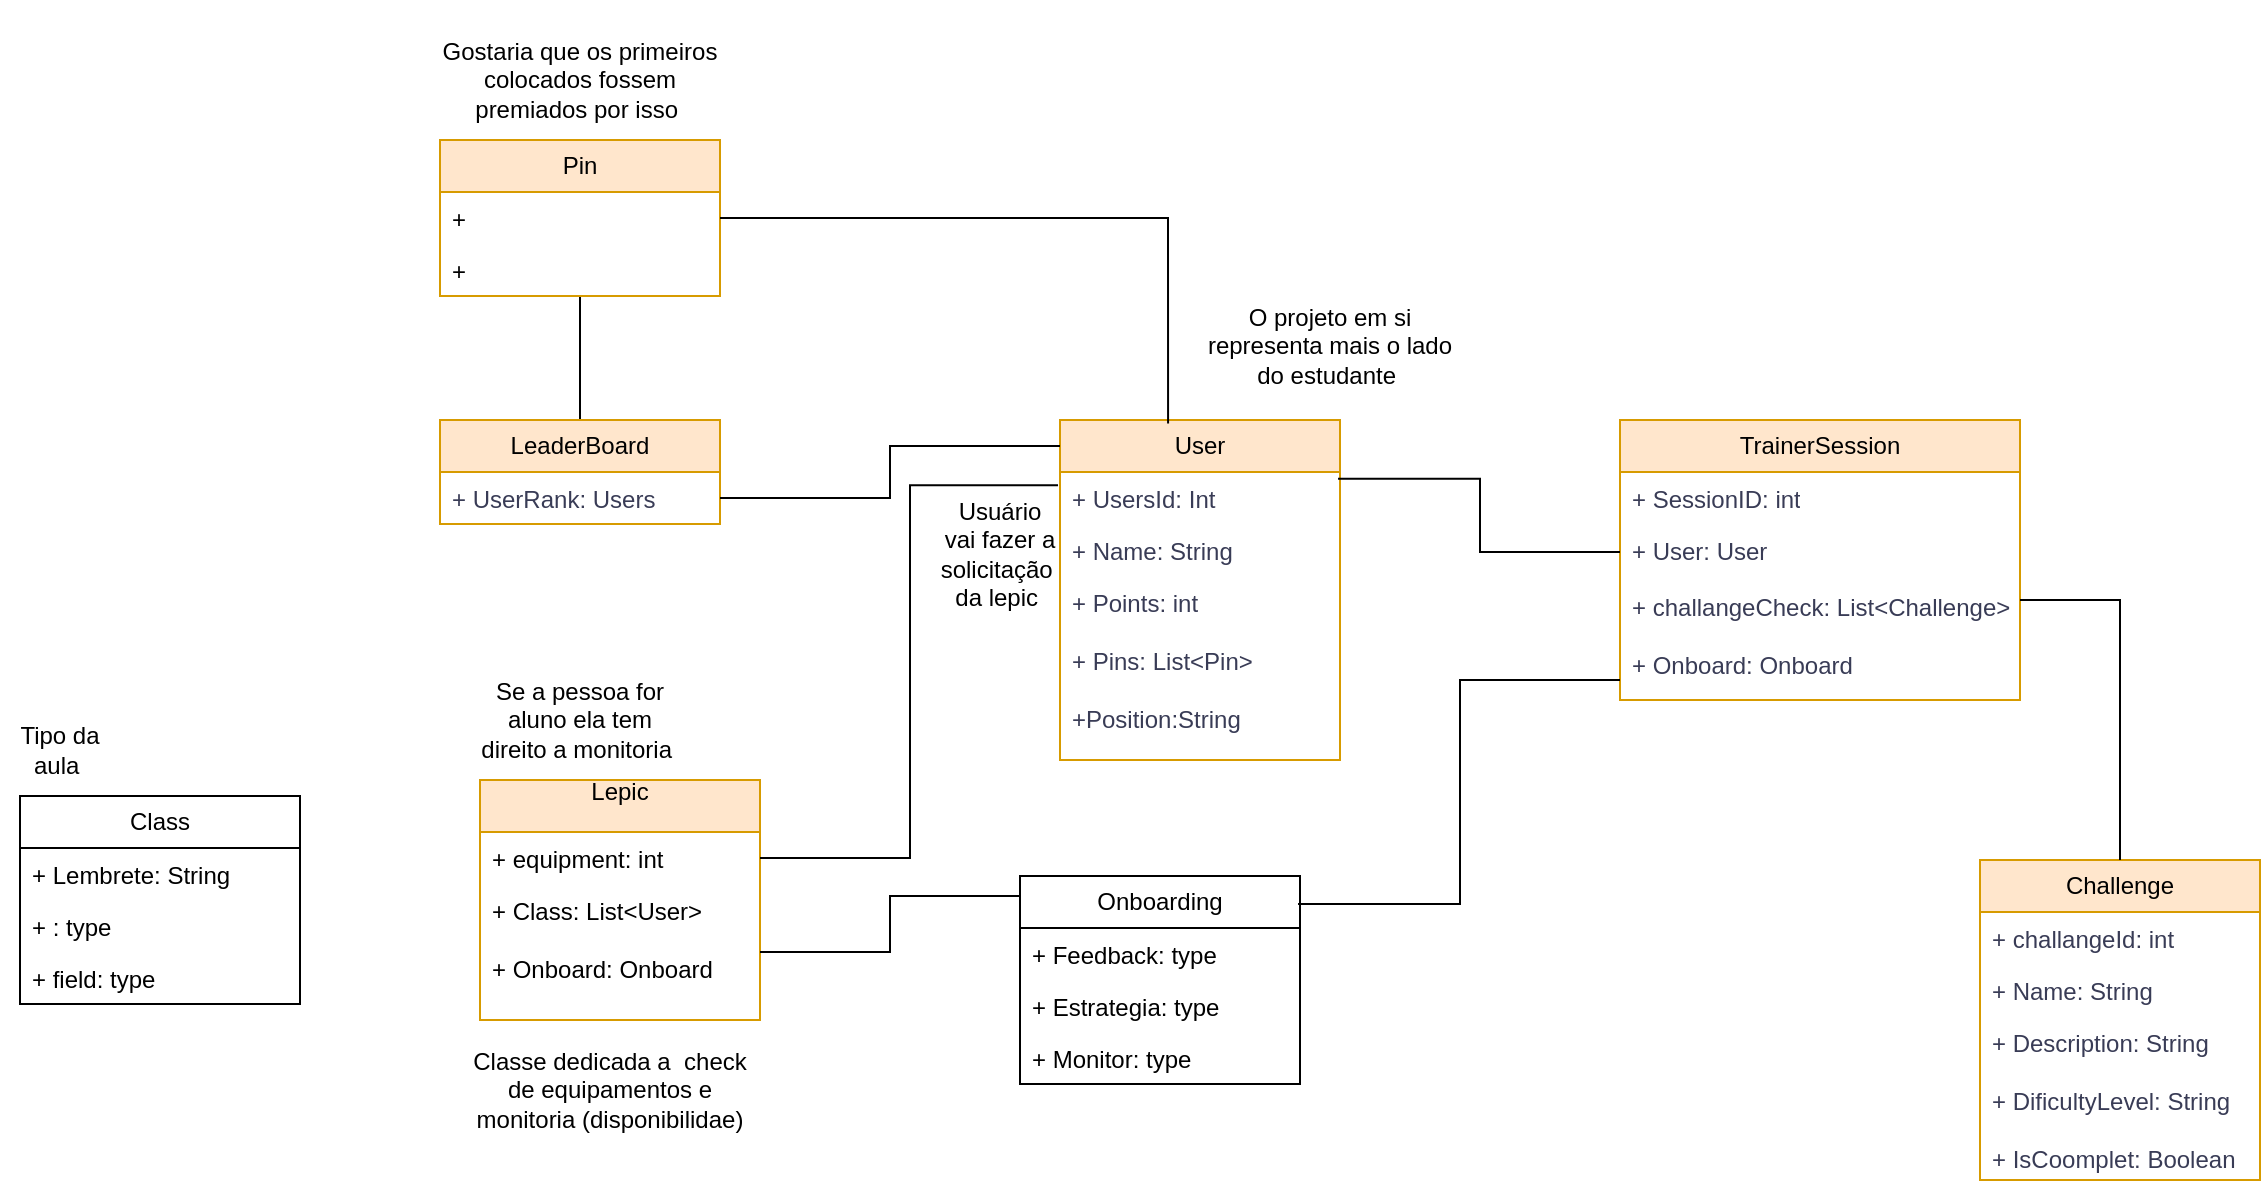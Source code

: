 <mxfile version="24.4.8" type="github">
  <diagram id="C5RBs43oDa-KdzZeNtuy" name="Page-1">
    <mxGraphModel dx="3361" dy="4009" grid="1" gridSize="10" guides="1" tooltips="1" connect="1" arrows="1" fold="1" page="1" pageScale="1" pageWidth="827" pageHeight="1169" math="0" shadow="0">
      <root>
        <mxCell id="WIyWlLk6GJQsqaUBKTNV-0" />
        <mxCell id="WIyWlLk6GJQsqaUBKTNV-1" parent="WIyWlLk6GJQsqaUBKTNV-0" />
        <mxCell id="fk5A66dQUuhc27mmWUz8-0" value="User" style="swimlane;fontStyle=0;childLayout=stackLayout;horizontal=1;startSize=26;fillColor=#ffe6cc;horizontalStack=0;resizeParent=1;resizeParentMax=0;resizeLast=0;collapsible=1;marginBottom=0;whiteSpace=wrap;html=1;labelBackgroundColor=none;strokeColor=#d79b00;" parent="WIyWlLk6GJQsqaUBKTNV-1" vertex="1">
          <mxGeometry x="-1580" y="-2310" width="140" height="170" as="geometry" />
        </mxCell>
        <mxCell id="fk5A66dQUuhc27mmWUz8-1" value="+ UsersId: Int" style="text;strokeColor=none;fillColor=none;align=left;verticalAlign=top;spacingLeft=4;spacingRight=4;overflow=hidden;rotatable=0;points=[[0,0.5],[1,0.5]];portConstraint=eastwest;whiteSpace=wrap;html=1;labelBackgroundColor=none;fontColor=#393C56;" parent="fk5A66dQUuhc27mmWUz8-0" vertex="1">
          <mxGeometry y="26" width="140" height="26" as="geometry" />
        </mxCell>
        <mxCell id="fk5A66dQUuhc27mmWUz8-2" value="+ Name: String" style="text;strokeColor=none;fillColor=none;align=left;verticalAlign=top;spacingLeft=4;spacingRight=4;overflow=hidden;rotatable=0;points=[[0,0.5],[1,0.5]];portConstraint=eastwest;whiteSpace=wrap;html=1;labelBackgroundColor=none;fontColor=#393C56;" parent="fk5A66dQUuhc27mmWUz8-0" vertex="1">
          <mxGeometry y="52" width="140" height="26" as="geometry" />
        </mxCell>
        <mxCell id="fk5A66dQUuhc27mmWUz8-3" value="+ Points: int&lt;div&gt;&lt;br&gt;&lt;/div&gt;&lt;div&gt;+ Pins: List&amp;lt;Pin&amp;gt;&lt;/div&gt;&lt;div&gt;&lt;br&gt;&lt;div&gt;+Position:String&lt;/div&gt;&lt;/div&gt;" style="text;strokeColor=none;fillColor=none;align=left;verticalAlign=top;spacingLeft=4;spacingRight=4;overflow=hidden;rotatable=0;points=[[0,0.5],[1,0.5]];portConstraint=eastwest;whiteSpace=wrap;html=1;labelBackgroundColor=none;fontColor=#393C56;" parent="fk5A66dQUuhc27mmWUz8-0" vertex="1">
          <mxGeometry y="78" width="140" height="92" as="geometry" />
        </mxCell>
        <mxCell id="RrUC9_B6qjAz67yPAkb7-14" style="edgeStyle=orthogonalEdgeStyle;rounded=0;orthogonalLoop=1;jettySize=auto;html=1;endArrow=none;endFill=0;" edge="1" parent="WIyWlLk6GJQsqaUBKTNV-1" source="fk5A66dQUuhc27mmWUz8-4" target="RrUC9_B6qjAz67yPAkb7-8">
          <mxGeometry relative="1" as="geometry" />
        </mxCell>
        <mxCell id="fk5A66dQUuhc27mmWUz8-4" value="LeaderBoard" style="swimlane;fontStyle=0;childLayout=stackLayout;horizontal=1;startSize=26;fillColor=#ffe6cc;horizontalStack=0;resizeParent=1;resizeParentMax=0;resizeLast=0;collapsible=1;marginBottom=0;whiteSpace=wrap;html=1;labelBackgroundColor=none;strokeColor=#d79b00;" parent="WIyWlLk6GJQsqaUBKTNV-1" vertex="1">
          <mxGeometry x="-1890" y="-2310" width="140" height="52" as="geometry" />
        </mxCell>
        <mxCell id="fk5A66dQUuhc27mmWUz8-5" value="+ UserRank: Users" style="text;strokeColor=none;fillColor=none;align=left;verticalAlign=top;spacingLeft=4;spacingRight=4;overflow=hidden;rotatable=0;points=[[0,0.5],[1,0.5]];portConstraint=eastwest;whiteSpace=wrap;html=1;labelBackgroundColor=none;fontColor=#393C56;" parent="fk5A66dQUuhc27mmWUz8-4" vertex="1">
          <mxGeometry y="26" width="140" height="26" as="geometry" />
        </mxCell>
        <mxCell id="fk5A66dQUuhc27mmWUz8-8" value="TrainerSession" style="swimlane;fontStyle=0;childLayout=stackLayout;horizontal=1;startSize=26;fillColor=#ffe6cc;horizontalStack=0;resizeParent=1;resizeParentMax=0;resizeLast=0;collapsible=1;marginBottom=0;whiteSpace=wrap;html=1;labelBackgroundColor=none;strokeColor=#d79b00;" parent="WIyWlLk6GJQsqaUBKTNV-1" vertex="1">
          <mxGeometry x="-1300" y="-2310" width="200" height="140" as="geometry" />
        </mxCell>
        <mxCell id="fk5A66dQUuhc27mmWUz8-9" value="+ SessionID: int" style="text;strokeColor=none;fillColor=none;align=left;verticalAlign=top;spacingLeft=4;spacingRight=4;overflow=hidden;rotatable=0;points=[[0,0.5],[1,0.5]];portConstraint=eastwest;whiteSpace=wrap;html=1;labelBackgroundColor=none;fontColor=#393C56;" parent="fk5A66dQUuhc27mmWUz8-8" vertex="1">
          <mxGeometry y="26" width="200" height="26" as="geometry" />
        </mxCell>
        <mxCell id="fk5A66dQUuhc27mmWUz8-10" value="+ User: User" style="text;strokeColor=none;fillColor=none;align=left;verticalAlign=top;spacingLeft=4;spacingRight=4;overflow=hidden;rotatable=0;points=[[0,0.5],[1,0.5]];portConstraint=eastwest;whiteSpace=wrap;html=1;labelBackgroundColor=none;fontColor=#393C56;" parent="fk5A66dQUuhc27mmWUz8-8" vertex="1">
          <mxGeometry y="52" width="200" height="28" as="geometry" />
        </mxCell>
        <mxCell id="fk5A66dQUuhc27mmWUz8-11" value="+ challangeCheck: List&amp;lt;Challenge&amp;gt;&lt;div&gt;&lt;br&gt;&lt;/div&gt;&lt;div&gt;+ Onboard: Onboard&lt;div&gt;&lt;br&gt;&lt;/div&gt;&lt;/div&gt;" style="text;strokeColor=none;fillColor=none;align=left;verticalAlign=top;spacingLeft=4;spacingRight=4;overflow=hidden;rotatable=0;points=[[0,0.5],[1,0.5]];portConstraint=eastwest;whiteSpace=wrap;html=1;labelBackgroundColor=none;fontColor=#393C56;" parent="fk5A66dQUuhc27mmWUz8-8" vertex="1">
          <mxGeometry y="80" width="200" height="60" as="geometry" />
        </mxCell>
        <mxCell id="fk5A66dQUuhc27mmWUz8-12" value="Challenge" style="swimlane;fontStyle=0;childLayout=stackLayout;horizontal=1;startSize=26;fillColor=#ffe6cc;horizontalStack=0;resizeParent=1;resizeParentMax=0;resizeLast=0;collapsible=1;marginBottom=0;whiteSpace=wrap;html=1;labelBackgroundColor=none;strokeColor=#d79b00;" parent="WIyWlLk6GJQsqaUBKTNV-1" vertex="1">
          <mxGeometry x="-1120" y="-2090" width="140" height="160" as="geometry" />
        </mxCell>
        <mxCell id="fk5A66dQUuhc27mmWUz8-13" value="+ challangeId: int" style="text;strokeColor=none;fillColor=none;align=left;verticalAlign=top;spacingLeft=4;spacingRight=4;overflow=hidden;rotatable=0;points=[[0,0.5],[1,0.5]];portConstraint=eastwest;whiteSpace=wrap;html=1;labelBackgroundColor=none;fontColor=#393C56;" parent="fk5A66dQUuhc27mmWUz8-12" vertex="1">
          <mxGeometry y="26" width="140" height="26" as="geometry" />
        </mxCell>
        <mxCell id="fk5A66dQUuhc27mmWUz8-14" value="+ Name: String" style="text;strokeColor=none;fillColor=none;align=left;verticalAlign=top;spacingLeft=4;spacingRight=4;overflow=hidden;rotatable=0;points=[[0,0.5],[1,0.5]];portConstraint=eastwest;whiteSpace=wrap;html=1;labelBackgroundColor=none;fontColor=#393C56;" parent="fk5A66dQUuhc27mmWUz8-12" vertex="1">
          <mxGeometry y="52" width="140" height="26" as="geometry" />
        </mxCell>
        <mxCell id="fk5A66dQUuhc27mmWUz8-15" value="+ Description: String&lt;div&gt;&lt;br&gt;&lt;/div&gt;&lt;div&gt;+ DificultyLevel: String&lt;br&gt;&lt;/div&gt;&lt;div&gt;&lt;br&gt;&lt;/div&gt;&lt;div&gt;+ IsCoomplet: Boolean&lt;br&gt;&lt;/div&gt;" style="text;strokeColor=none;fillColor=none;align=left;verticalAlign=top;spacingLeft=4;spacingRight=4;overflow=hidden;rotatable=0;points=[[0,0.5],[1,0.5]];portConstraint=eastwest;whiteSpace=wrap;html=1;labelBackgroundColor=none;fontColor=#393C56;" parent="fk5A66dQUuhc27mmWUz8-12" vertex="1">
          <mxGeometry y="78" width="140" height="82" as="geometry" />
        </mxCell>
        <mxCell id="fk5A66dQUuhc27mmWUz8-16" style="edgeStyle=orthogonalEdgeStyle;rounded=0;orthogonalLoop=1;jettySize=auto;html=1;entryX=0.5;entryY=0;entryDx=0;entryDy=0;fontColor=#393C56;endArrow=none;endFill=0;" parent="WIyWlLk6GJQsqaUBKTNV-1" source="fk5A66dQUuhc27mmWUz8-11" target="fk5A66dQUuhc27mmWUz8-12" edge="1">
          <mxGeometry relative="1" as="geometry">
            <Array as="points">
              <mxPoint x="-1050" y="-2220" />
            </Array>
          </mxGeometry>
        </mxCell>
        <mxCell id="fk5A66dQUuhc27mmWUz8-17" style="edgeStyle=orthogonalEdgeStyle;rounded=0;orthogonalLoop=1;jettySize=auto;html=1;entryX=0.993;entryY=0.173;entryDx=0;entryDy=0;entryPerimeter=0;fontColor=#393C56;endArrow=none;endFill=0;" parent="WIyWlLk6GJQsqaUBKTNV-1" source="fk5A66dQUuhc27mmWUz8-10" target="fk5A66dQUuhc27mmWUz8-0" edge="1">
          <mxGeometry relative="1" as="geometry" />
        </mxCell>
        <mxCell id="fk5A66dQUuhc27mmWUz8-18" style="edgeStyle=orthogonalEdgeStyle;rounded=0;orthogonalLoop=1;jettySize=auto;html=1;fontColor=#393C56;endArrow=none;endFill=0;" parent="WIyWlLk6GJQsqaUBKTNV-1" source="fk5A66dQUuhc27mmWUz8-5" edge="1">
          <mxGeometry relative="1" as="geometry">
            <mxPoint x="-1580" y="-2297" as="targetPoint" />
            <Array as="points">
              <mxPoint x="-1665" y="-2271" />
              <mxPoint x="-1665" y="-2297" />
            </Array>
          </mxGeometry>
        </mxCell>
        <mxCell id="RrUC9_B6qjAz67yPAkb7-0" value="Lepic&lt;div&gt;&lt;br&gt;&lt;/div&gt;" style="swimlane;fontStyle=0;childLayout=stackLayout;horizontal=1;startSize=26;fillColor=#ffe6cc;horizontalStack=0;resizeParent=1;resizeParentMax=0;resizeLast=0;collapsible=1;marginBottom=0;whiteSpace=wrap;html=1;strokeColor=#d79b00;" vertex="1" parent="WIyWlLk6GJQsqaUBKTNV-1">
          <mxGeometry x="-1870" y="-2130" width="140" height="120" as="geometry" />
        </mxCell>
        <mxCell id="RrUC9_B6qjAz67yPAkb7-1" value="+ equipment: int" style="text;strokeColor=none;fillColor=none;align=left;verticalAlign=top;spacingLeft=4;spacingRight=4;overflow=hidden;rotatable=0;points=[[0,0.5],[1,0.5]];portConstraint=eastwest;whiteSpace=wrap;html=1;" vertex="1" parent="RrUC9_B6qjAz67yPAkb7-0">
          <mxGeometry y="26" width="140" height="26" as="geometry" />
        </mxCell>
        <mxCell id="RrUC9_B6qjAz67yPAkb7-2" value="+ Class: List&amp;lt;User&amp;gt;&lt;div&gt;&lt;br&gt;&lt;/div&gt;&lt;div&gt;+ Onboard: Onboard&lt;div&gt;&lt;br&gt;&lt;/div&gt;&lt;/div&gt;&lt;div&gt;&lt;br&gt;&lt;/div&gt;" style="text;strokeColor=none;fillColor=none;align=left;verticalAlign=top;spacingLeft=4;spacingRight=4;overflow=hidden;rotatable=0;points=[[0,0.5],[1,0.5]];portConstraint=eastwest;whiteSpace=wrap;html=1;" vertex="1" parent="RrUC9_B6qjAz67yPAkb7-0">
          <mxGeometry y="52" width="140" height="68" as="geometry" />
        </mxCell>
        <mxCell id="RrUC9_B6qjAz67yPAkb7-6" style="edgeStyle=orthogonalEdgeStyle;rounded=0;orthogonalLoop=1;jettySize=auto;html=1;entryX=-0.007;entryY=0.192;entryDx=0;entryDy=0;entryPerimeter=0;endArrow=none;endFill=0;" edge="1" parent="WIyWlLk6GJQsqaUBKTNV-1" source="RrUC9_B6qjAz67yPAkb7-1" target="fk5A66dQUuhc27mmWUz8-0">
          <mxGeometry relative="1" as="geometry" />
        </mxCell>
        <mxCell id="RrUC9_B6qjAz67yPAkb7-8" value="Pin" style="swimlane;fontStyle=0;childLayout=stackLayout;horizontal=1;startSize=26;fillColor=#ffe6cc;horizontalStack=0;resizeParent=1;resizeParentMax=0;resizeLast=0;collapsible=1;marginBottom=0;whiteSpace=wrap;html=1;strokeColor=#d79b00;" vertex="1" parent="WIyWlLk6GJQsqaUBKTNV-1">
          <mxGeometry x="-1890" y="-2450" width="140" height="78" as="geometry" />
        </mxCell>
        <mxCell id="RrUC9_B6qjAz67yPAkb7-9" value="+&amp;nbsp;" style="text;strokeColor=none;fillColor=none;align=left;verticalAlign=top;spacingLeft=4;spacingRight=4;overflow=hidden;rotatable=0;points=[[0,0.5],[1,0.5]];portConstraint=eastwest;whiteSpace=wrap;html=1;" vertex="1" parent="RrUC9_B6qjAz67yPAkb7-8">
          <mxGeometry y="26" width="140" height="26" as="geometry" />
        </mxCell>
        <mxCell id="RrUC9_B6qjAz67yPAkb7-11" value="+" style="text;strokeColor=none;fillColor=none;align=left;verticalAlign=top;spacingLeft=4;spacingRight=4;overflow=hidden;rotatable=0;points=[[0,0.5],[1,0.5]];portConstraint=eastwest;whiteSpace=wrap;html=1;" vertex="1" parent="RrUC9_B6qjAz67yPAkb7-8">
          <mxGeometry y="52" width="140" height="26" as="geometry" />
        </mxCell>
        <mxCell id="RrUC9_B6qjAz67yPAkb7-16" style="edgeStyle=orthogonalEdgeStyle;rounded=0;orthogonalLoop=1;jettySize=auto;html=1;entryX=0.386;entryY=0.01;entryDx=0;entryDy=0;entryPerimeter=0;endArrow=none;endFill=0;" edge="1" parent="WIyWlLk6GJQsqaUBKTNV-1" source="RrUC9_B6qjAz67yPAkb7-9" target="fk5A66dQUuhc27mmWUz8-0">
          <mxGeometry relative="1" as="geometry" />
        </mxCell>
        <mxCell id="RrUC9_B6qjAz67yPAkb7-23" value="Gostaria que os primeiros colocados fossem premiados por isso&amp;nbsp;" style="text;strokeColor=none;align=center;fillColor=none;html=1;verticalAlign=middle;whiteSpace=wrap;rounded=0;" vertex="1" parent="WIyWlLk6GJQsqaUBKTNV-1">
          <mxGeometry x="-1895" y="-2520" width="150" height="80" as="geometry" />
        </mxCell>
        <mxCell id="RrUC9_B6qjAz67yPAkb7-25" value="Se a pessoa for aluno ela tem direito a monitoria&amp;nbsp;" style="text;strokeColor=none;align=center;fillColor=none;html=1;verticalAlign=middle;whiteSpace=wrap;rounded=0;" vertex="1" parent="WIyWlLk6GJQsqaUBKTNV-1">
          <mxGeometry x="-1875" y="-2190" width="110" height="60" as="geometry" />
        </mxCell>
        <mxCell id="RrUC9_B6qjAz67yPAkb7-26" value="O projeto em si representa mais o lado do estudante&amp;nbsp;" style="text;strokeColor=none;align=center;fillColor=none;html=1;verticalAlign=middle;whiteSpace=wrap;rounded=0;" vertex="1" parent="WIyWlLk6GJQsqaUBKTNV-1">
          <mxGeometry x="-1510" y="-2372" width="130" height="50" as="geometry" />
        </mxCell>
        <mxCell id="RrUC9_B6qjAz67yPAkb7-27" value="Onboarding" style="swimlane;fontStyle=0;childLayout=stackLayout;horizontal=1;startSize=26;fillColor=none;horizontalStack=0;resizeParent=1;resizeParentMax=0;resizeLast=0;collapsible=1;marginBottom=0;whiteSpace=wrap;html=1;" vertex="1" parent="WIyWlLk6GJQsqaUBKTNV-1">
          <mxGeometry x="-1600" y="-2082" width="140" height="104" as="geometry" />
        </mxCell>
        <mxCell id="RrUC9_B6qjAz67yPAkb7-28" value="+ Feedback: type" style="text;strokeColor=none;fillColor=none;align=left;verticalAlign=top;spacingLeft=4;spacingRight=4;overflow=hidden;rotatable=0;points=[[0,0.5],[1,0.5]];portConstraint=eastwest;whiteSpace=wrap;html=1;" vertex="1" parent="RrUC9_B6qjAz67yPAkb7-27">
          <mxGeometry y="26" width="140" height="26" as="geometry" />
        </mxCell>
        <mxCell id="RrUC9_B6qjAz67yPAkb7-29" value="+ Estrategia: type" style="text;strokeColor=none;fillColor=none;align=left;verticalAlign=top;spacingLeft=4;spacingRight=4;overflow=hidden;rotatable=0;points=[[0,0.5],[1,0.5]];portConstraint=eastwest;whiteSpace=wrap;html=1;" vertex="1" parent="RrUC9_B6qjAz67yPAkb7-27">
          <mxGeometry y="52" width="140" height="26" as="geometry" />
        </mxCell>
        <mxCell id="RrUC9_B6qjAz67yPAkb7-30" value="+ Monitor: type" style="text;strokeColor=none;fillColor=none;align=left;verticalAlign=top;spacingLeft=4;spacingRight=4;overflow=hidden;rotatable=0;points=[[0,0.5],[1,0.5]];portConstraint=eastwest;whiteSpace=wrap;html=1;" vertex="1" parent="RrUC9_B6qjAz67yPAkb7-27">
          <mxGeometry y="78" width="140" height="26" as="geometry" />
        </mxCell>
        <mxCell id="RrUC9_B6qjAz67yPAkb7-32" value="&amp;nbsp;Classe dedicada a&amp;nbsp; check&amp;nbsp; de equipamentos e monitoria (disponibilidae)" style="text;strokeColor=none;align=center;fillColor=none;html=1;verticalAlign=middle;whiteSpace=wrap;rounded=0;" vertex="1" parent="WIyWlLk6GJQsqaUBKTNV-1">
          <mxGeometry x="-1880" y="-1990" width="150" height="30" as="geometry" />
        </mxCell>
        <mxCell id="RrUC9_B6qjAz67yPAkb7-33" style="edgeStyle=orthogonalEdgeStyle;rounded=0;orthogonalLoop=1;jettySize=auto;html=1;entryX=0;entryY=0.096;entryDx=0;entryDy=0;entryPerimeter=0;endArrow=none;endFill=0;" edge="1" parent="WIyWlLk6GJQsqaUBKTNV-1" source="RrUC9_B6qjAz67yPAkb7-2" target="RrUC9_B6qjAz67yPAkb7-27">
          <mxGeometry relative="1" as="geometry">
            <mxPoint x="-1640" y="-2040" as="targetPoint" />
          </mxGeometry>
        </mxCell>
        <mxCell id="RrUC9_B6qjAz67yPAkb7-35" style="edgeStyle=orthogonalEdgeStyle;rounded=0;orthogonalLoop=1;jettySize=auto;html=1;entryX=0.993;entryY=0.135;entryDx=0;entryDy=0;entryPerimeter=0;endArrow=none;endFill=0;" edge="1" parent="WIyWlLk6GJQsqaUBKTNV-1" source="fk5A66dQUuhc27mmWUz8-11" target="RrUC9_B6qjAz67yPAkb7-27">
          <mxGeometry relative="1" as="geometry">
            <Array as="points">
              <mxPoint x="-1380" y="-2180" />
              <mxPoint x="-1380" y="-2068" />
            </Array>
          </mxGeometry>
        </mxCell>
        <mxCell id="RrUC9_B6qjAz67yPAkb7-36" value="Usuário vai fazer a solicitação&amp;nbsp; da lepic&amp;nbsp;" style="text;strokeColor=none;align=center;fillColor=none;html=1;verticalAlign=middle;whiteSpace=wrap;rounded=0;" vertex="1" parent="WIyWlLk6GJQsqaUBKTNV-1">
          <mxGeometry x="-1640" y="-2258" width="60" height="30" as="geometry" />
        </mxCell>
        <mxCell id="RrUC9_B6qjAz67yPAkb7-37" value="Class" style="swimlane;fontStyle=0;childLayout=stackLayout;horizontal=1;startSize=26;fillColor=none;horizontalStack=0;resizeParent=1;resizeParentMax=0;resizeLast=0;collapsible=1;marginBottom=0;whiteSpace=wrap;html=1;" vertex="1" parent="WIyWlLk6GJQsqaUBKTNV-1">
          <mxGeometry x="-2100" y="-2122" width="140" height="104" as="geometry" />
        </mxCell>
        <mxCell id="RrUC9_B6qjAz67yPAkb7-38" value="+ Lembrete: String" style="text;strokeColor=none;fillColor=none;align=left;verticalAlign=top;spacingLeft=4;spacingRight=4;overflow=hidden;rotatable=0;points=[[0,0.5],[1,0.5]];portConstraint=eastwest;whiteSpace=wrap;html=1;" vertex="1" parent="RrUC9_B6qjAz67yPAkb7-37">
          <mxGeometry y="26" width="140" height="26" as="geometry" />
        </mxCell>
        <mxCell id="RrUC9_B6qjAz67yPAkb7-39" value="+ : type" style="text;strokeColor=none;fillColor=none;align=left;verticalAlign=top;spacingLeft=4;spacingRight=4;overflow=hidden;rotatable=0;points=[[0,0.5],[1,0.5]];portConstraint=eastwest;whiteSpace=wrap;html=1;" vertex="1" parent="RrUC9_B6qjAz67yPAkb7-37">
          <mxGeometry y="52" width="140" height="26" as="geometry" />
        </mxCell>
        <mxCell id="RrUC9_B6qjAz67yPAkb7-40" value="+ field: type" style="text;strokeColor=none;fillColor=none;align=left;verticalAlign=top;spacingLeft=4;spacingRight=4;overflow=hidden;rotatable=0;points=[[0,0.5],[1,0.5]];portConstraint=eastwest;whiteSpace=wrap;html=1;" vertex="1" parent="RrUC9_B6qjAz67yPAkb7-37">
          <mxGeometry y="78" width="140" height="26" as="geometry" />
        </mxCell>
        <mxCell id="RrUC9_B6qjAz67yPAkb7-41" value="Tipo da aula&amp;nbsp;" style="text;strokeColor=none;align=center;fillColor=none;html=1;verticalAlign=middle;whiteSpace=wrap;rounded=0;" vertex="1" parent="WIyWlLk6GJQsqaUBKTNV-1">
          <mxGeometry x="-2110" y="-2160" width="60" height="30" as="geometry" />
        </mxCell>
      </root>
    </mxGraphModel>
  </diagram>
</mxfile>
